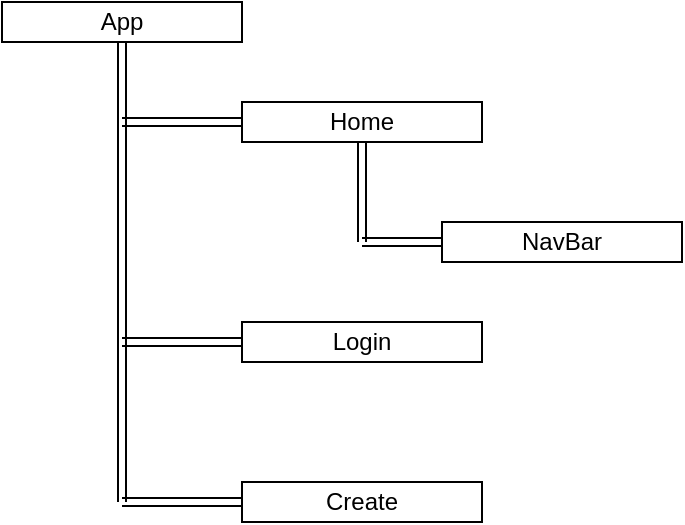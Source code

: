 <mxfile>
    <diagram id="w9QubMDbxZy7kOJR6wyI" name="Page-1">
        <mxGraphModel dx="2380" dy="236" grid="1" gridSize="10" guides="1" tooltips="1" connect="1" arrows="1" fold="1" page="1" pageScale="1" pageWidth="850" pageHeight="1100" math="0" shadow="0">
            <root>
                <mxCell id="0"/>
                <mxCell id="1" parent="0"/>
                <mxCell id="15" style="edgeStyle=orthogonalEdgeStyle;shape=link;html=1;exitX=0.5;exitY=1;exitDx=0;exitDy=0;" edge="1" parent="1" source="2">
                    <mxGeometry relative="1" as="geometry">
                        <mxPoint x="-1620" y="260" as="targetPoint"/>
                    </mxGeometry>
                </mxCell>
                <mxCell id="2" value="App" style="whiteSpace=wrap;html=1;" vertex="1" parent="1">
                    <mxGeometry x="-1680" y="10" width="120" height="20" as="geometry"/>
                </mxCell>
                <mxCell id="16" style="edgeStyle=orthogonalEdgeStyle;shape=link;html=1;exitX=0;exitY=0.5;exitDx=0;exitDy=0;" edge="1" parent="1" source="5">
                    <mxGeometry relative="1" as="geometry">
                        <mxPoint x="-1620" y="70" as="targetPoint"/>
                    </mxGeometry>
                </mxCell>
                <mxCell id="17" style="edgeStyle=orthogonalEdgeStyle;shape=link;html=1;exitX=0.5;exitY=1;exitDx=0;exitDy=0;" edge="1" parent="1" source="5">
                    <mxGeometry relative="1" as="geometry">
                        <mxPoint x="-1500" y="130" as="targetPoint"/>
                    </mxGeometry>
                </mxCell>
                <mxCell id="5" value="Home" style="whiteSpace=wrap;html=1;" vertex="1" parent="1">
                    <mxGeometry x="-1560" y="60" width="120" height="20" as="geometry"/>
                </mxCell>
                <mxCell id="19" style="edgeStyle=orthogonalEdgeStyle;shape=link;html=1;exitX=0;exitY=0.5;exitDx=0;exitDy=0;" edge="1" parent="1" source="6">
                    <mxGeometry relative="1" as="geometry">
                        <mxPoint x="-1620" y="180" as="targetPoint"/>
                    </mxGeometry>
                </mxCell>
                <mxCell id="6" value="Login" style="whiteSpace=wrap;html=1;" vertex="1" parent="1">
                    <mxGeometry x="-1560" y="170" width="120" height="20" as="geometry"/>
                </mxCell>
                <mxCell id="20" style="edgeStyle=orthogonalEdgeStyle;shape=link;html=1;exitX=0;exitY=0.5;exitDx=0;exitDy=0;" edge="1" parent="1" source="8">
                    <mxGeometry relative="1" as="geometry">
                        <mxPoint x="-1620" y="260" as="targetPoint"/>
                    </mxGeometry>
                </mxCell>
                <mxCell id="8" value="Create" style="whiteSpace=wrap;html=1;" vertex="1" parent="1">
                    <mxGeometry x="-1560" y="250" width="120" height="20" as="geometry"/>
                </mxCell>
                <mxCell id="18" style="edgeStyle=orthogonalEdgeStyle;shape=link;html=1;exitX=0;exitY=0.5;exitDx=0;exitDy=0;" edge="1" parent="1" source="10">
                    <mxGeometry relative="1" as="geometry">
                        <mxPoint x="-1500" y="130" as="targetPoint"/>
                    </mxGeometry>
                </mxCell>
                <mxCell id="10" value="NavBar" style="whiteSpace=wrap;html=1;" vertex="1" parent="1">
                    <mxGeometry x="-1460" y="120" width="120" height="20" as="geometry"/>
                </mxCell>
            </root>
        </mxGraphModel>
    </diagram>
</mxfile>